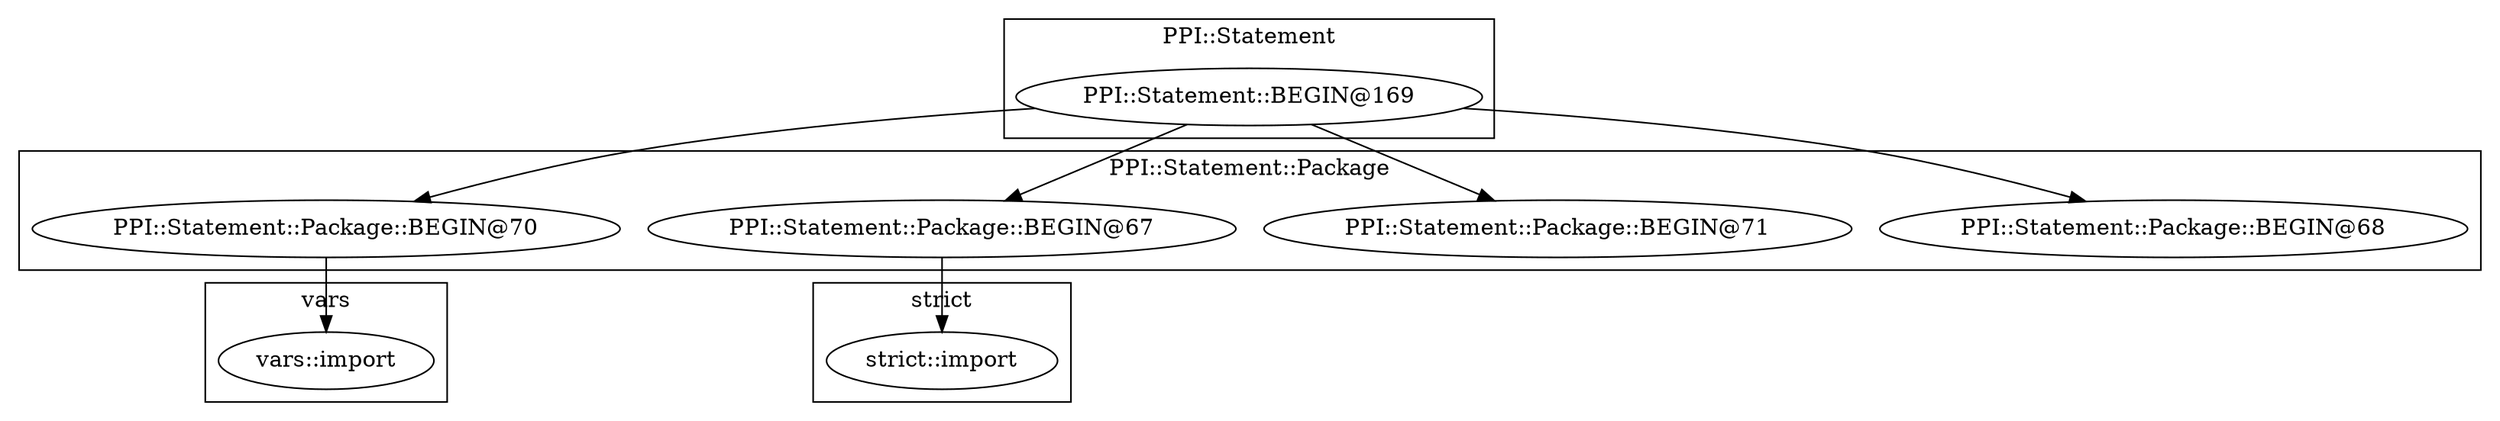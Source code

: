 digraph {
graph [overlap=false]
subgraph cluster_PPI_Statement {
	label="PPI::Statement";
	"PPI::Statement::BEGIN@169";
}
subgraph cluster_PPI_Statement_Package {
	label="PPI::Statement::Package";
	"PPI::Statement::Package::BEGIN@68";
	"PPI::Statement::Package::BEGIN@71";
	"PPI::Statement::Package::BEGIN@70";
	"PPI::Statement::Package::BEGIN@67";
}
subgraph cluster_vars {
	label="vars";
	"vars::import";
}
subgraph cluster_strict {
	label="strict";
	"strict::import";
}
"PPI::Statement::Package::BEGIN@67" -> "strict::import";
"PPI::Statement::BEGIN@169" -> "PPI::Statement::Package::BEGIN@67";
"PPI::Statement::Package::BEGIN@70" -> "vars::import";
"PPI::Statement::BEGIN@169" -> "PPI::Statement::Package::BEGIN@71";
"PPI::Statement::BEGIN@169" -> "PPI::Statement::Package::BEGIN@70";
"PPI::Statement::BEGIN@169" -> "PPI::Statement::Package::BEGIN@68";
}
